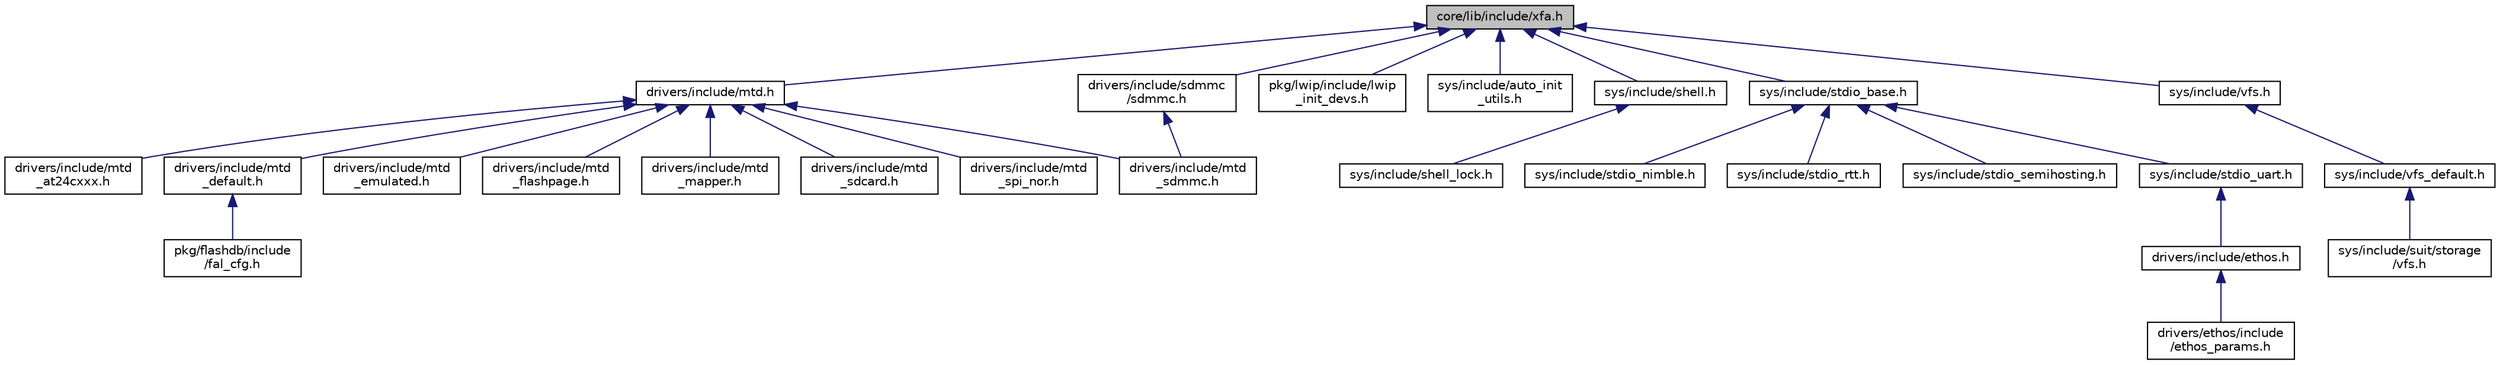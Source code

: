 digraph "core/lib/include/xfa.h"
{
 // LATEX_PDF_SIZE
  edge [fontname="Helvetica",fontsize="10",labelfontname="Helvetica",labelfontsize="10"];
  node [fontname="Helvetica",fontsize="10",shape=record];
  Node1 [label="core/lib/include/xfa.h",height=0.2,width=0.4,color="black", fillcolor="grey75", style="filled", fontcolor="black",tooltip="Cross File Arrays."];
  Node1 -> Node2 [dir="back",color="midnightblue",fontsize="10",style="solid",fontname="Helvetica"];
  Node2 [label="drivers/include/mtd.h",height=0.2,width=0.4,color="black", fillcolor="white", style="filled",URL="$mtd_8h.html",tooltip=" "];
  Node2 -> Node3 [dir="back",color="midnightblue",fontsize="10",style="solid",fontname="Helvetica"];
  Node3 [label="drivers/include/mtd\l_at24cxxx.h",height=0.2,width=0.4,color="black", fillcolor="white", style="filled",URL="$mtd__at24cxxx_8h.html",tooltip="Interface definition for at24cxxx MTD wrapper."];
  Node2 -> Node4 [dir="back",color="midnightblue",fontsize="10",style="solid",fontname="Helvetica"];
  Node4 [label="drivers/include/mtd\l_default.h",height=0.2,width=0.4,color="black", fillcolor="white", style="filled",URL="$mtd__default_8h_source.html",tooltip=" "];
  Node4 -> Node5 [dir="back",color="midnightblue",fontsize="10",style="solid",fontname="Helvetica"];
  Node5 [label="pkg/flashdb/include\l/fal_cfg.h",height=0.2,width=0.4,color="black", fillcolor="white", style="filled",URL="$fal__cfg_8h.html",tooltip="Flash Abstraction Layer partition configuration."];
  Node2 -> Node6 [dir="back",color="midnightblue",fontsize="10",style="solid",fontname="Helvetica"];
  Node6 [label="drivers/include/mtd\l_emulated.h",height=0.2,width=0.4,color="black", fillcolor="white", style="filled",URL="$mtd__emulated_8h_source.html",tooltip=" "];
  Node2 -> Node7 [dir="back",color="midnightblue",fontsize="10",style="solid",fontname="Helvetica"];
  Node7 [label="drivers/include/mtd\l_flashpage.h",height=0.2,width=0.4,color="black", fillcolor="white", style="filled",URL="$mtd__flashpage_8h.html",tooltip="Interface definition for the flashpage memory driver."];
  Node2 -> Node8 [dir="back",color="midnightblue",fontsize="10",style="solid",fontname="Helvetica"];
  Node8 [label="drivers/include/mtd\l_mapper.h",height=0.2,width=0.4,color="black", fillcolor="white", style="filled",URL="$mtd__mapper_8h_source.html",tooltip=" "];
  Node2 -> Node9 [dir="back",color="midnightblue",fontsize="10",style="solid",fontname="Helvetica"];
  Node9 [label="drivers/include/mtd\l_sdcard.h",height=0.2,width=0.4,color="black", fillcolor="white", style="filled",URL="$mtd__sdcard_8h.html",tooltip="Interface definition for the mtd_sdcard driver."];
  Node2 -> Node10 [dir="back",color="midnightblue",fontsize="10",style="solid",fontname="Helvetica"];
  Node10 [label="drivers/include/mtd\l_sdmmc.h",height=0.2,width=0.4,color="black", fillcolor="white", style="filled",URL="$mtd__sdmmc_8h.html",tooltip="Interface definition for the mtd_sdmmc driver."];
  Node2 -> Node11 [dir="back",color="midnightblue",fontsize="10",style="solid",fontname="Helvetica"];
  Node11 [label="drivers/include/mtd\l_spi_nor.h",height=0.2,width=0.4,color="black", fillcolor="white", style="filled",URL="$mtd__spi__nor_8h.html",tooltip="Interface definition for the serial flash memory driver."];
  Node1 -> Node12 [dir="back",color="midnightblue",fontsize="10",style="solid",fontname="Helvetica"];
  Node12 [label="drivers/include/sdmmc\l/sdmmc.h",height=0.2,width=0.4,color="black", fillcolor="white", style="filled",URL="$sdmmc_8h.html",tooltip="SDIO/SD/MMC device API using a low-level peripheral driver."];
  Node12 -> Node10 [dir="back",color="midnightblue",fontsize="10",style="solid",fontname="Helvetica"];
  Node1 -> Node13 [dir="back",color="midnightblue",fontsize="10",style="solid",fontname="Helvetica"];
  Node13 [label="pkg/lwip/include/lwip\l_init_devs.h",height=0.2,width=0.4,color="black", fillcolor="white", style="filled",URL="$lwip__init__devs_8h.html",tooltip="Helpers for simplified network setup."];
  Node1 -> Node14 [dir="back",color="midnightblue",fontsize="10",style="solid",fontname="Helvetica"];
  Node14 [label="sys/include/auto_init\l_utils.h",height=0.2,width=0.4,color="black", fillcolor="white", style="filled",URL="$auto__init__utils_8h.html",tooltip="Auto-initialization utilities."];
  Node1 -> Node15 [dir="back",color="midnightblue",fontsize="10",style="solid",fontname="Helvetica"];
  Node15 [label="sys/include/shell.h",height=0.2,width=0.4,color="black", fillcolor="white", style="filled",URL="$shell_8h.html",tooltip="Shell interface definition."];
  Node15 -> Node16 [dir="back",color="midnightblue",fontsize="10",style="solid",fontname="Helvetica"];
  Node16 [label="sys/include/shell_lock.h",height=0.2,width=0.4,color="black", fillcolor="white", style="filled",URL="$shell__lock_8h.html",tooltip="Shell interface definition."];
  Node1 -> Node17 [dir="back",color="midnightblue",fontsize="10",style="solid",fontname="Helvetica"];
  Node17 [label="sys/include/stdio_base.h",height=0.2,width=0.4,color="black", fillcolor="white", style="filled",URL="$stdio__base_8h.html",tooltip=" "];
  Node17 -> Node18 [dir="back",color="midnightblue",fontsize="10",style="solid",fontname="Helvetica"];
  Node18 [label="sys/include/stdio_nimble.h",height=0.2,width=0.4,color="black", fillcolor="white", style="filled",URL="$stdio__nimble_8h.html",tooltip=" "];
  Node17 -> Node19 [dir="back",color="midnightblue",fontsize="10",style="solid",fontname="Helvetica"];
  Node19 [label="sys/include/stdio_rtt.h",height=0.2,width=0.4,color="black", fillcolor="white", style="filled",URL="$stdio__rtt_8h.html",tooltip=" "];
  Node17 -> Node20 [dir="back",color="midnightblue",fontsize="10",style="solid",fontname="Helvetica"];
  Node20 [label="sys/include/stdio_semihosting.h",height=0.2,width=0.4,color="black", fillcolor="white", style="filled",URL="$stdio__semihosting_8h.html",tooltip=" "];
  Node17 -> Node21 [dir="back",color="midnightblue",fontsize="10",style="solid",fontname="Helvetica"];
  Node21 [label="sys/include/stdio_uart.h",height=0.2,width=0.4,color="black", fillcolor="white", style="filled",URL="$stdio__uart_8h.html",tooltip=" "];
  Node21 -> Node22 [dir="back",color="midnightblue",fontsize="10",style="solid",fontname="Helvetica"];
  Node22 [label="drivers/include/ethos.h",height=0.2,width=0.4,color="black", fillcolor="white", style="filled",URL="$ethos_8h.html",tooltip="Interface definition for the ethernet-over-serial module."];
  Node22 -> Node23 [dir="back",color="midnightblue",fontsize="10",style="solid",fontname="Helvetica"];
  Node23 [label="drivers/ethos/include\l/ethos_params.h",height=0.2,width=0.4,color="black", fillcolor="white", style="filled",URL="$ethos__params_8h.html",tooltip="Default configuration for the ethos device driver."];
  Node1 -> Node24 [dir="back",color="midnightblue",fontsize="10",style="solid",fontname="Helvetica"];
  Node24 [label="sys/include/vfs.h",height=0.2,width=0.4,color="black", fillcolor="white", style="filled",URL="$vfs_8h.html",tooltip="VFS layer API declarations."];
  Node24 -> Node25 [dir="back",color="midnightblue",fontsize="10",style="solid",fontname="Helvetica"];
  Node25 [label="sys/include/vfs_default.h",height=0.2,width=0.4,color="black", fillcolor="white", style="filled",URL="$vfs__default_8h.html",tooltip="VFS default mount points."];
  Node25 -> Node26 [dir="back",color="midnightblue",fontsize="10",style="solid",fontname="Helvetica"];
  Node26 [label="sys/include/suit/storage\l/vfs.h",height=0.2,width=0.4,color="black", fillcolor="white", style="filled",URL="$suit_2storage_2vfs_8h_source.html",tooltip=" "];
}
